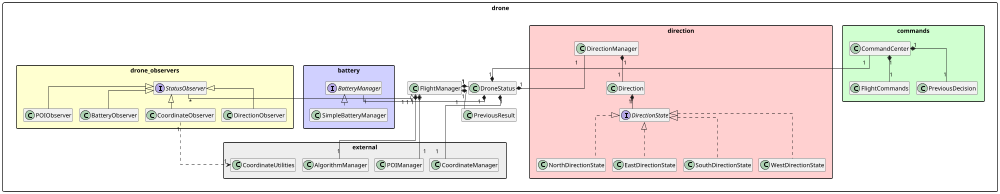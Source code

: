 @startuml EmergencyRescueDrone-Drone-Conceptual
hide empty members
hide empty methods
hide empty fields
skinparam linetype ortho
skinparam nodesep 15
skinparam ranksep 15
skinparam padding 0
skinparam packagePadding 0
skinparam defaultTextAlignment center
skinparam packageStyle rectangle
scale max 1000 width

package "drone" {
  together {
    class FlightManager
    class DroneStatus
    class PreviousResult
  }
  together {
    package "commands" #D0FFD0 {
      class CommandCenter
      class FlightCommands
      class PreviousDecision
      CommandCenter "1" *-- "1" PreviousDecision
      CommandCenter "1" *-- "1" FlightCommands
    }
    package "direction" #FFD0D0 {
      class DirectionManager
      class Direction
      interface DirectionState
      class NorthDirectionState
      class EastDirectionState
      class SouthDirectionState
      class WestDirectionState
      DirectionManager "1" *-- "1" Direction
      Direction "1" *-- "1" DirectionState
      DirectionState <|.. NorthDirectionState
      DirectionState <|.. EastDirectionState
      DirectionState <|.. SouthDirectionState
      DirectionState <|.. WestDirectionState
    }
  }
  together {  
    package "battery" #D0D0FF {
      interface BatteryManager
      class SimpleBatteryManager
      BatteryManager <|.. SimpleBatteryManager
    }
    package "drone_observers" #FFFFD0 {
      interface StatusObserver
      class POIObserver
      class BatteryObserver
      class CoordinateObserver
      class DirectionObserver
      StatusObserver <|-- POIObserver
      StatusObserver <|-- BatteryObserver
      StatusObserver <|-- CoordinateObserver
      StatusObserver <|-- DirectionObserver
    }
  }
  package "external" #EEEEEE {
    class "AlgorithmManager" as ExtAlgorithmManager
    class "POIManager" as ExtPOIManager
    class "CoordinateManager" as ExtCoordinateManager
    class "CoordinateUtilities" as ExtCoordinateUtilities
  }
  FlightManager "1" *-right- "1" DroneStatus
  FlightManager "1" *-down- "1" PreviousResult
  FlightManager "1" o-left- "*" StatusObserver
  FlightManager "1" *-- "1" ExtAlgorithmManager
  FlightManager "1" *-- "1" ExtPOIManager
  DroneStatus "1" *-right- "1" BatteryManager
  DroneStatus "1" *-down- "1" ExtCoordinateManager
  DroneStatus "1" *-left- "1" DirectionManager
  DroneStatus "1" *-up- "1" CommandCenter
  CoordinateObserver "1" ..> "1" ExtCoordinateUtilities
}
@enduml
